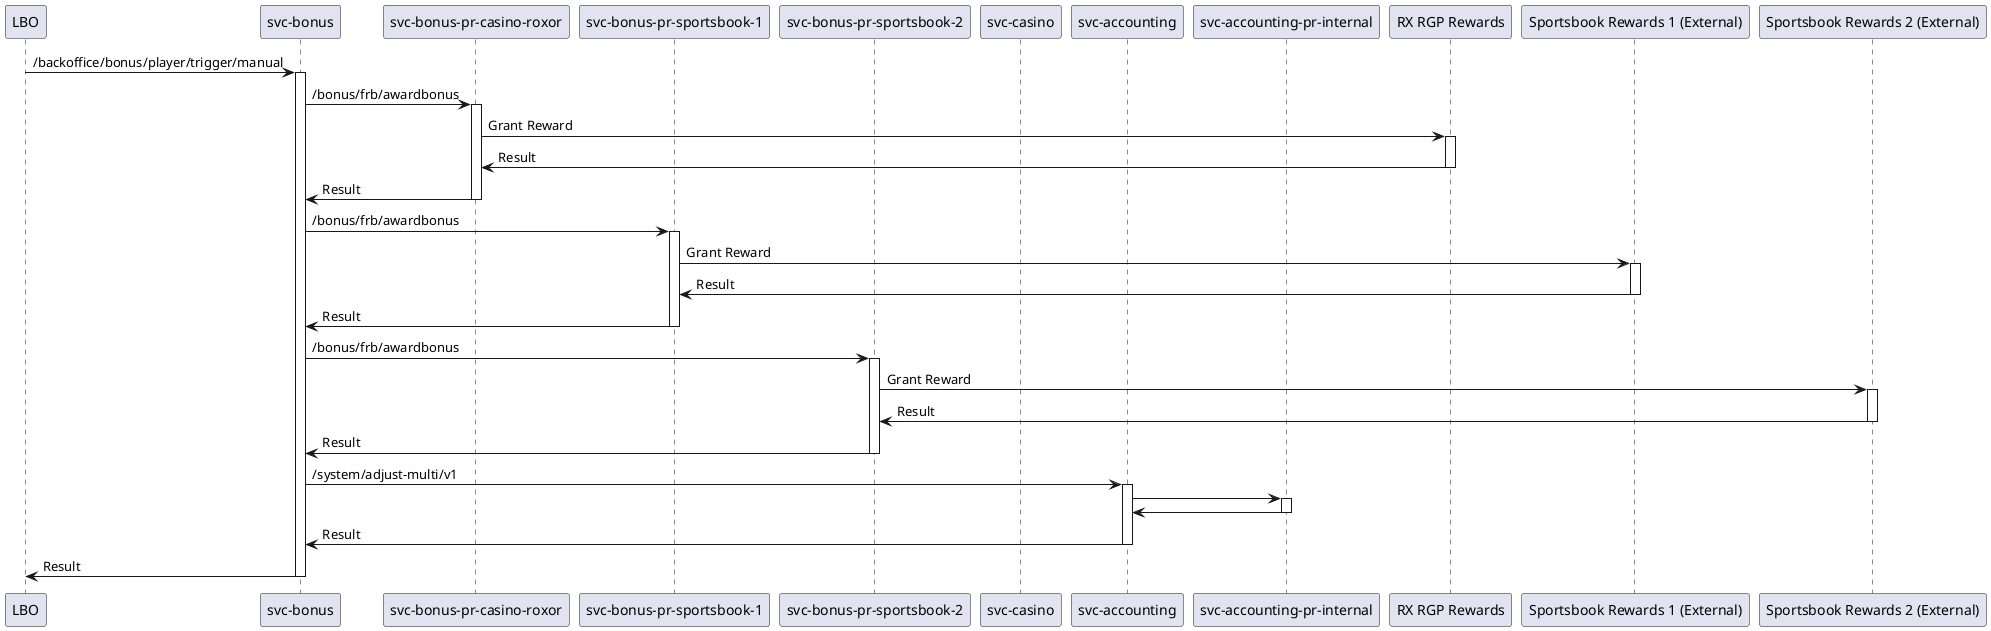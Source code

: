 .Manual Activate Bonus Flow (proposed implementation incl. sportsbook bonuses)
[plantuml]
----

@startuml

participant "LBO" as lbo
participant "svc-bonus" as svcbonus
participant "svc-bonus-pr-casino-roxor" as sbprx
participant "svc-bonus-pr-sportsbook-1" as sbpsb1
participant "svc-bonus-pr-sportsbook-2" as sbpsb2
participant "svc-casino" as svccasino
participant "svc-accounting" as svcacct
participant "svc-accounting-pr-internal" as svcacctint

participant "RX RGP Rewards" as rxrgp
participant "Sportsbook Rewards 1 (External)" as sbrewards1
participant "Sportsbook Rewards 2 (External)" as sbrewards2

lbo -> svcbonus: /backoffice/bonus/player/trigger/manual
' casino bonus flow
activate svcbonus
svcbonus -> sbprx: /bonus/frb/awardbonus
activate sbprx
sbprx -> rxrgp: Grant Reward
activate rxrgp
rxrgp -> sbprx: Result
deactivate rxrgp
sbprx -> svcbonus: Result
deactivate sbprx
' sportsbook 1 bonus flow
svcbonus -> sbpsb1: /bonus/frb/awardbonus
activate sbpsb1
sbpsb1 -> sbrewards1: Grant Reward
activate sbrewards1
sbrewards1 -> sbpsb1: Result
deactivate sbrewards1
sbpsb1 -> svcbonus: Result
deactivate sbpsb1
' sportsbook 2 bonus flow
svcbonus -> sbpsb2: /bonus/frb/awardbonus
activate sbpsb2
sbpsb2 -> sbrewards2: Grant Reward
activate sbrewards2
sbrewards2 -> sbpsb2: Result
deactivate sbrewards2
sbpsb2 -> svcbonus: Result
deactivate sbpsb2
' accounting money flow
svcbonus -> svcacct: /system/adjust-multi/v1
activate svcacct
svcacct -> svcacctint
activate svcacctint
svcacctint -> svcacct
deactivate svcacctint
svcacct -> svcbonus: Result
deactivate svcacct
svcbonus -> lbo: Result
deactivate svcbonus

@enduml
----